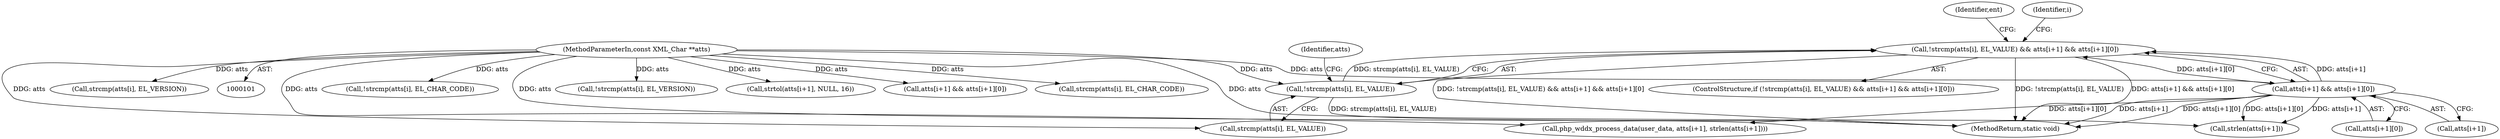 digraph "0_php_2aae60461c2ff7b7fbcdd194c789ac841d0747d7@API" {
"1000360" [label="(Call,!strcmp(atts[i], EL_VALUE) && atts[i+1] && atts[i+1][0])"];
"1000361" [label="(Call,!strcmp(atts[i], EL_VALUE))"];
"1000104" [label="(MethodParameterIn,const XML_Char **atts)"];
"1000367" [label="(Call,atts[i+1] && atts[i+1][0])"];
"1000361" [label="(Call,!strcmp(atts[i], EL_VALUE))"];
"1000368" [label="(Call,atts[i+1])"];
"1000359" [label="(ControlStructure,if (!strcmp(atts[i], EL_VALUE) && atts[i+1] && atts[i+1][0]))"];
"1000369" [label="(Identifier,atts)"];
"1000256" [label="(Call,!strcmp(atts[i], EL_CHAR_CODE))"];
"1000133" [label="(Call,!strcmp(atts[i], EL_VERSION))"];
"1000284" [label="(Call,strtol(atts[i+1], NULL, 16))"];
"1000362" [label="(Call,strcmp(atts[i], EL_VALUE))"];
"1000262" [label="(Call,atts[i+1] && atts[i+1][0])"];
"1000257" [label="(Call,strcmp(atts[i], EL_CHAR_CODE))"];
"1000459" [label="(MethodReturn,static void)"];
"1000383" [label="(Identifier,ent)"];
"1000367" [label="(Call,atts[i+1] && atts[i+1][0])"];
"1000360" [label="(Call,!strcmp(atts[i], EL_VALUE) && atts[i+1] && atts[i+1][0])"];
"1000134" [label="(Call,strcmp(atts[i], EL_VERSION))"];
"1000357" [label="(Identifier,i)"];
"1000416" [label="(Call,strlen(atts[i+1]))"];
"1000409" [label="(Call,php_wddx_process_data(user_data, atts[i+1], strlen(atts[i+1])))"];
"1000104" [label="(MethodParameterIn,const XML_Char **atts)"];
"1000373" [label="(Call,atts[i+1][0])"];
"1000360" -> "1000359"  [label="AST: "];
"1000360" -> "1000361"  [label="CFG: "];
"1000360" -> "1000367"  [label="CFG: "];
"1000361" -> "1000360"  [label="AST: "];
"1000367" -> "1000360"  [label="AST: "];
"1000383" -> "1000360"  [label="CFG: "];
"1000357" -> "1000360"  [label="CFG: "];
"1000360" -> "1000459"  [label="DDG: !strcmp(atts[i], EL_VALUE)"];
"1000360" -> "1000459"  [label="DDG: atts[i+1] && atts[i+1][0]"];
"1000360" -> "1000459"  [label="DDG: !strcmp(atts[i], EL_VALUE) && atts[i+1] && atts[i+1][0]"];
"1000361" -> "1000360"  [label="DDG: strcmp(atts[i], EL_VALUE)"];
"1000367" -> "1000360"  [label="DDG: atts[i+1]"];
"1000367" -> "1000360"  [label="DDG: atts[i+1][0]"];
"1000361" -> "1000362"  [label="CFG: "];
"1000362" -> "1000361"  [label="AST: "];
"1000369" -> "1000361"  [label="CFG: "];
"1000361" -> "1000459"  [label="DDG: strcmp(atts[i], EL_VALUE)"];
"1000104" -> "1000361"  [label="DDG: atts"];
"1000104" -> "1000101"  [label="AST: "];
"1000104" -> "1000459"  [label="DDG: atts"];
"1000104" -> "1000133"  [label="DDG: atts"];
"1000104" -> "1000134"  [label="DDG: atts"];
"1000104" -> "1000256"  [label="DDG: atts"];
"1000104" -> "1000257"  [label="DDG: atts"];
"1000104" -> "1000262"  [label="DDG: atts"];
"1000104" -> "1000284"  [label="DDG: atts"];
"1000104" -> "1000362"  [label="DDG: atts"];
"1000104" -> "1000367"  [label="DDG: atts"];
"1000104" -> "1000409"  [label="DDG: atts"];
"1000104" -> "1000416"  [label="DDG: atts"];
"1000367" -> "1000368"  [label="CFG: "];
"1000367" -> "1000373"  [label="CFG: "];
"1000368" -> "1000367"  [label="AST: "];
"1000373" -> "1000367"  [label="AST: "];
"1000367" -> "1000459"  [label="DDG: atts[i+1]"];
"1000367" -> "1000459"  [label="DDG: atts[i+1][0]"];
"1000367" -> "1000409"  [label="DDG: atts[i+1][0]"];
"1000367" -> "1000416"  [label="DDG: atts[i+1]"];
"1000367" -> "1000416"  [label="DDG: atts[i+1][0]"];
}
